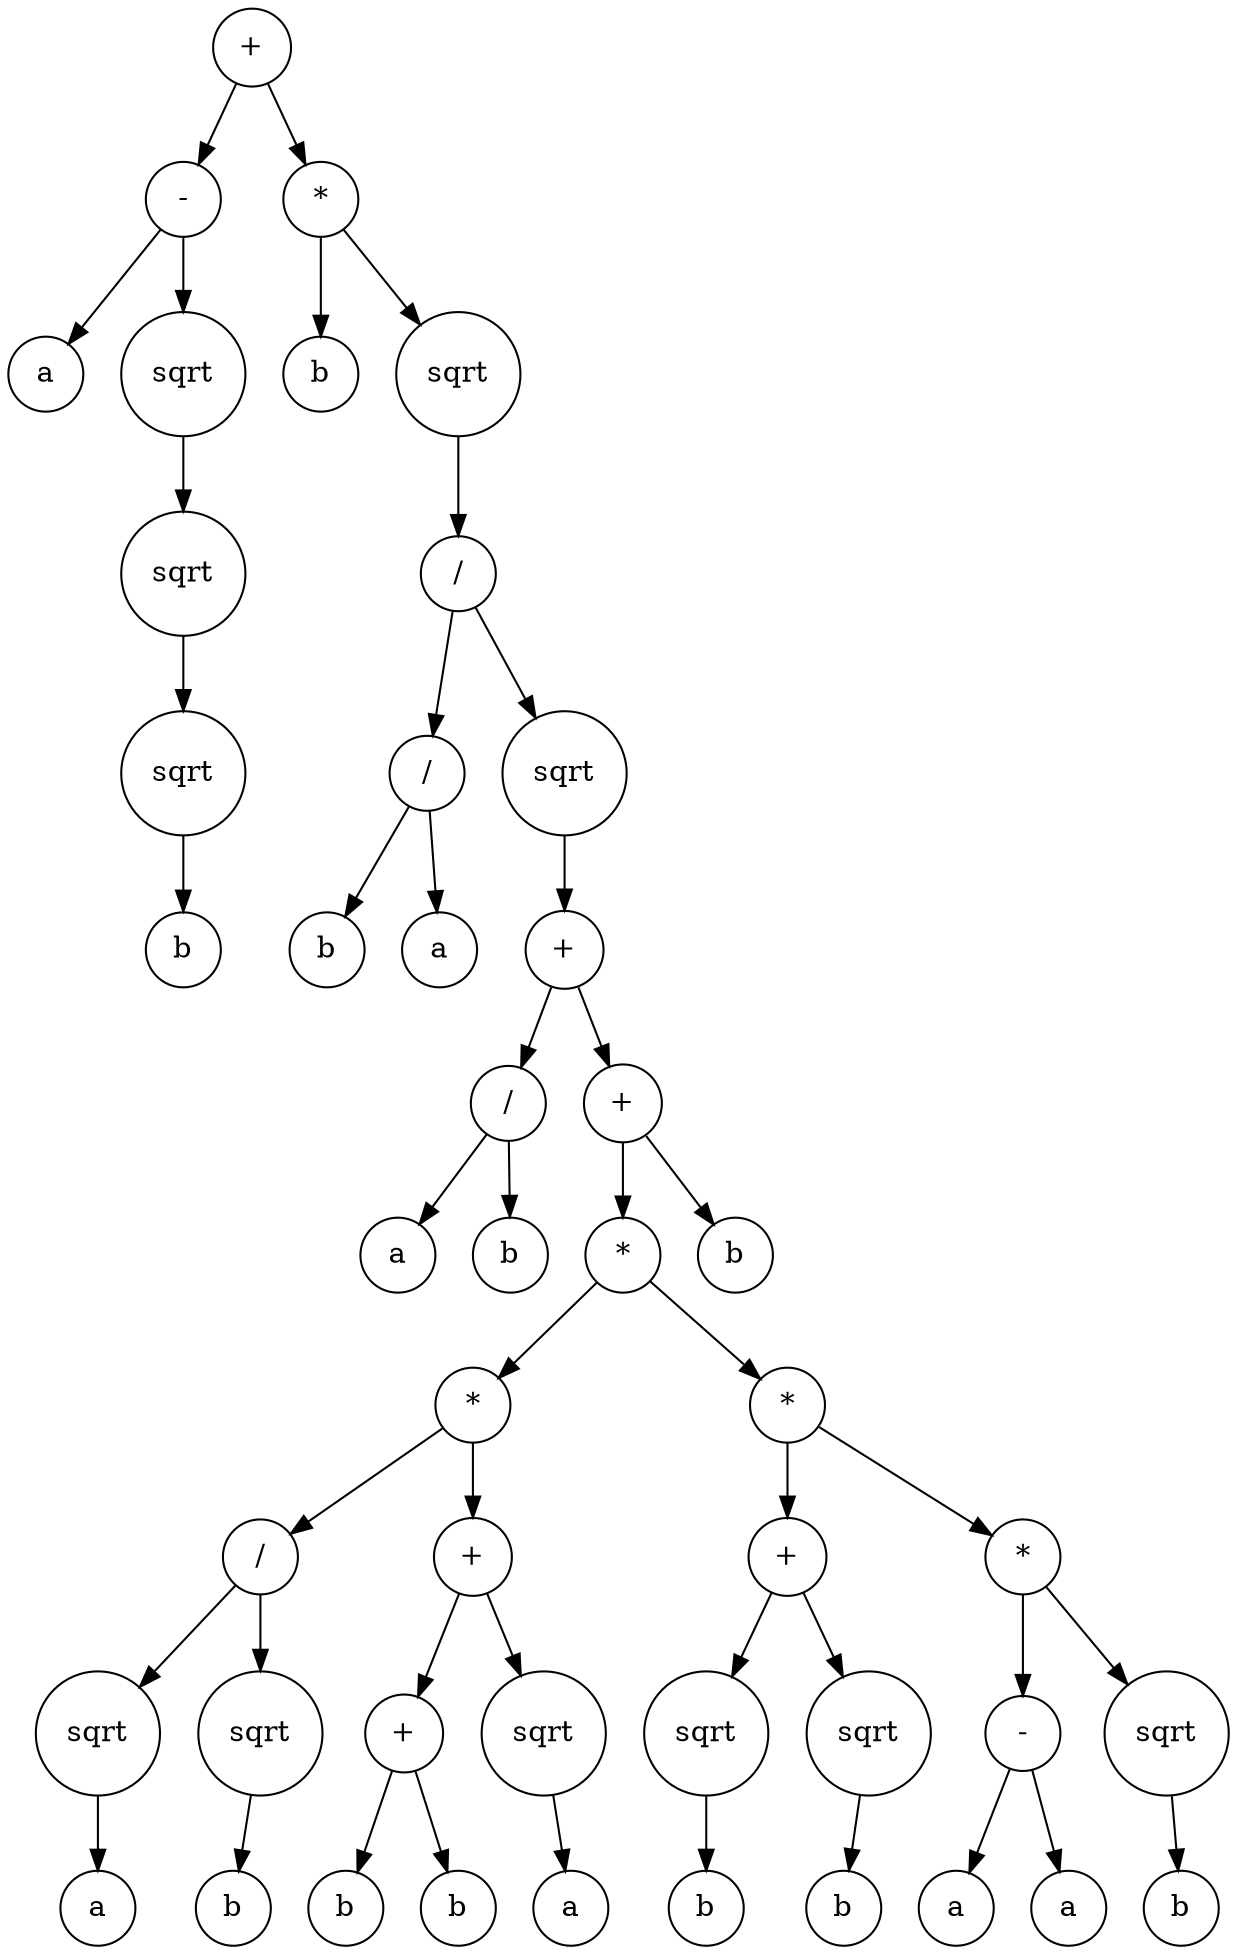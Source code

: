 digraph g {
graph [ordering=out];
node [shape=circle];
n[label = "+"];
n0[label = "-"];
n00[label = "a"];
n0 -> n00;
n01[label = "sqrt"];
n010[label = "sqrt"];
n0100[label = "sqrt"];
n01000[label = "b"];
n0100 -> n01000;
n010 -> n0100;
n01 -> n010;
n0 -> n01;
n -> n0;
n1[label = "*"];
n10[label = "b"];
n1 -> n10;
n11[label = "sqrt"];
n110[label = "/"];
n1100[label = "/"];
n11000[label = "b"];
n1100 -> n11000;
n11001[label = "a"];
n1100 -> n11001;
n110 -> n1100;
n1101[label = "sqrt"];
n11010[label = "+"];
n110100[label = "/"];
n1101000[label = "a"];
n110100 -> n1101000;
n1101001[label = "b"];
n110100 -> n1101001;
n11010 -> n110100;
n110101[label = "+"];
n1101010[label = "*"];
n11010100[label = "*"];
n110101000[label = "/"];
n1101010000[label = "sqrt"];
n11010100000[label = "a"];
n1101010000 -> n11010100000;
n110101000 -> n1101010000;
n1101010001[label = "sqrt"];
n11010100010[label = "b"];
n1101010001 -> n11010100010;
n110101000 -> n1101010001;
n11010100 -> n110101000;
n110101001[label = "+"];
n1101010010[label = "+"];
n11010100100[label = "b"];
n1101010010 -> n11010100100;
n11010100101[label = "b"];
n1101010010 -> n11010100101;
n110101001 -> n1101010010;
n1101010011[label = "sqrt"];
n11010100110[label = "a"];
n1101010011 -> n11010100110;
n110101001 -> n1101010011;
n11010100 -> n110101001;
n1101010 -> n11010100;
n11010101[label = "*"];
n110101010[label = "+"];
n1101010100[label = "sqrt"];
n11010101000[label = "b"];
n1101010100 -> n11010101000;
n110101010 -> n1101010100;
n1101010101[label = "sqrt"];
n11010101010[label = "b"];
n1101010101 -> n11010101010;
n110101010 -> n1101010101;
n11010101 -> n110101010;
n110101011[label = "*"];
n1101010110[label = "-"];
n11010101100[label = "a"];
n1101010110 -> n11010101100;
n11010101101[label = "a"];
n1101010110 -> n11010101101;
n110101011 -> n1101010110;
n1101010111[label = "sqrt"];
n11010101110[label = "b"];
n1101010111 -> n11010101110;
n110101011 -> n1101010111;
n11010101 -> n110101011;
n1101010 -> n11010101;
n110101 -> n1101010;
n1101011[label = "b"];
n110101 -> n1101011;
n11010 -> n110101;
n1101 -> n11010;
n110 -> n1101;
n11 -> n110;
n1 -> n11;
n -> n1;
}
